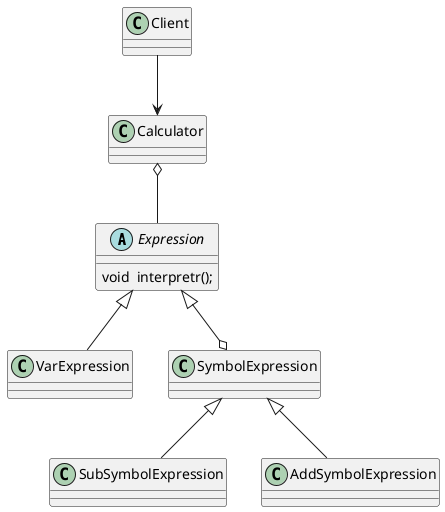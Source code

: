 @startuml


Expression <|-- VarExpression
Expression <|--o SymbolExpression

SymbolExpression <|-- SubSymbolExpression
SymbolExpression <|-- AddSymbolExpression
Calculator o--Expression
Client -->Calculator

abstract class Expression{
 void  interpretr();
}






@enduml